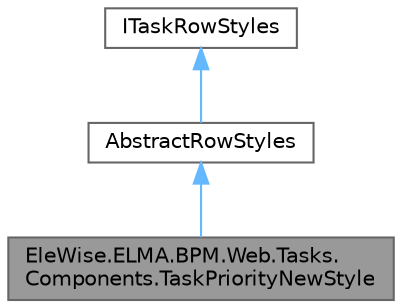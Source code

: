 digraph "EleWise.ELMA.BPM.Web.Tasks.Components.TaskPriorityNewStyle"
{
 // LATEX_PDF_SIZE
  bgcolor="transparent";
  edge [fontname=Helvetica,fontsize=10,labelfontname=Helvetica,labelfontsize=10];
  node [fontname=Helvetica,fontsize=10,shape=box,height=0.2,width=0.4];
  Node1 [id="Node000001",label="EleWise.ELMA.BPM.Web.Tasks.\lComponents.TaskPriorityNewStyle",height=0.2,width=0.4,color="gray40", fillcolor="grey60", style="filled", fontcolor="black",tooltip="Новая задача"];
  Node2 -> Node1 [id="edge1_Node000001_Node000002",dir="back",color="steelblue1",style="solid",tooltip=" "];
  Node2 [id="Node000002",label="AbstractRowStyles",height=0.2,width=0.4,color="gray40", fillcolor="white", style="filled",URL="$class_ele_wise_1_1_e_l_m_a_1_1_b_p_m_1_1_web_1_1_tasks_1_1_components_1_1_abstract_row_styles.html",tooltip="Абстрактный класс для стилей карточек задач Предоставляет общий функционал поиска иконки в метаданных"];
  Node3 -> Node2 [id="edge2_Node000002_Node000003",dir="back",color="steelblue1",style="solid",tooltip=" "];
  Node3 [id="Node000003",label="ITaskRowStyles",height=0.2,width=0.4,color="gray40", fillcolor="white", style="filled",tooltip=" "];
}
